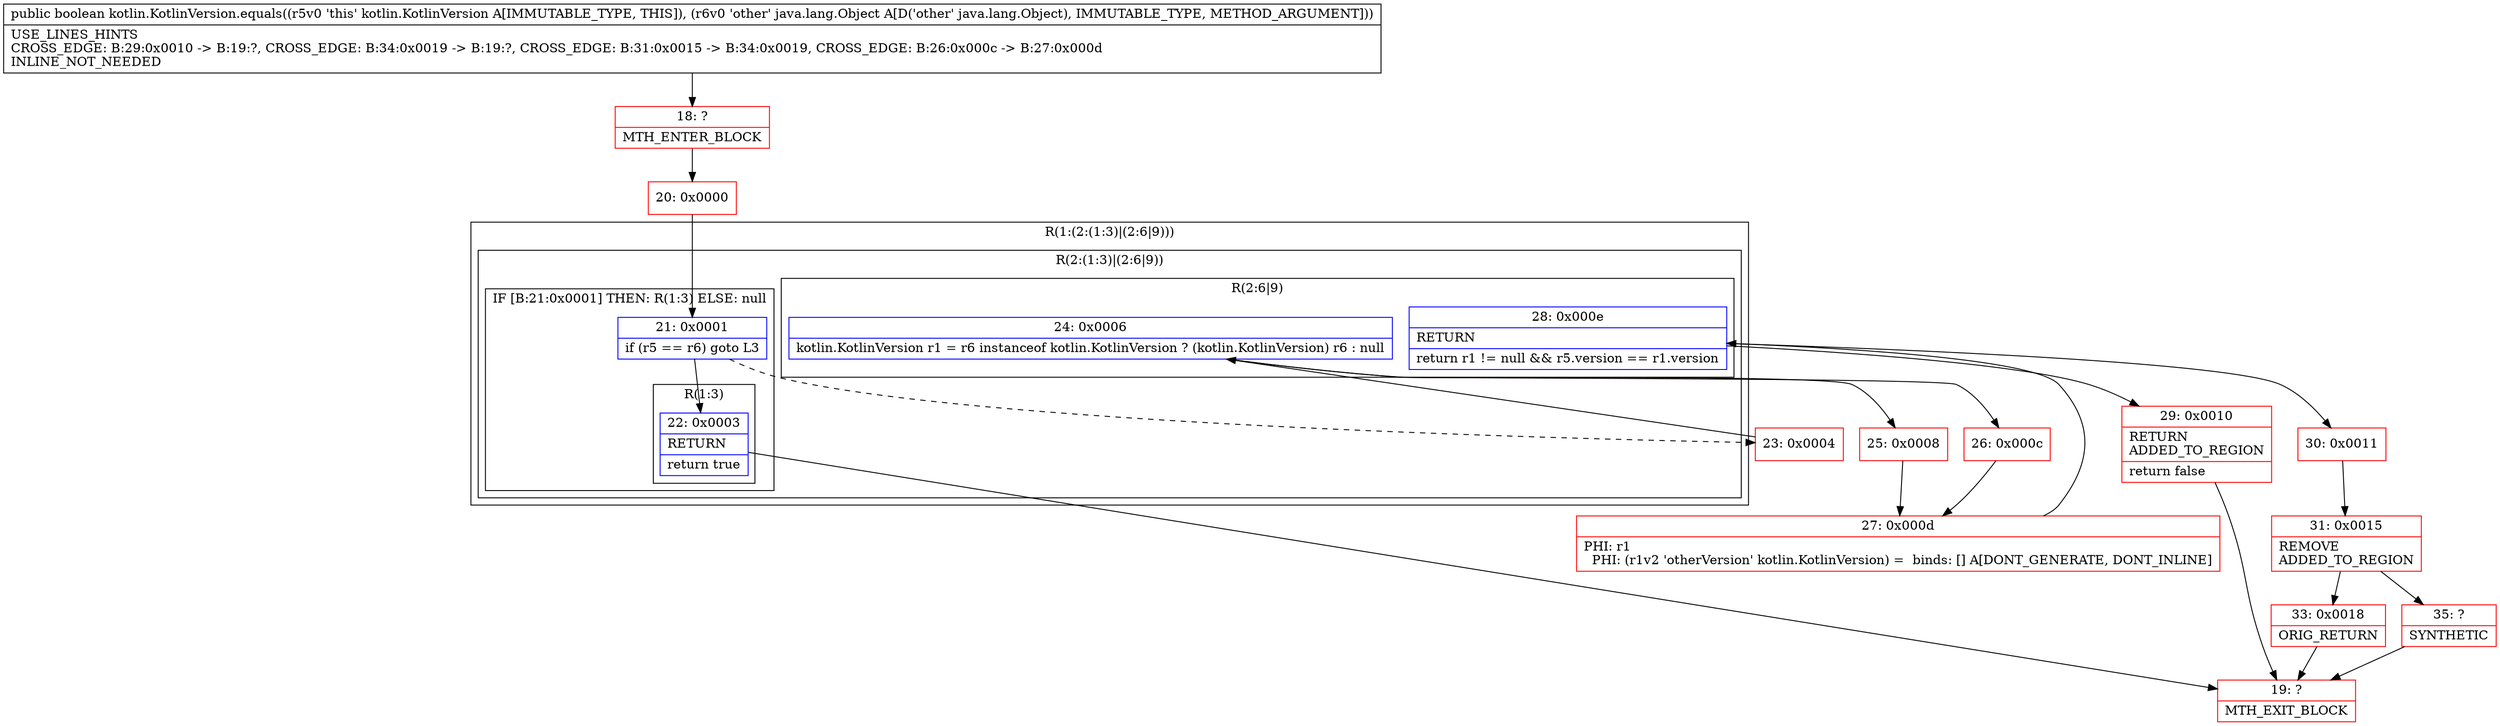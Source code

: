 digraph "CFG forkotlin.KotlinVersion.equals(Ljava\/lang\/Object;)Z" {
subgraph cluster_Region_1921232333 {
label = "R(1:(2:(1:3)|(2:6|9)))";
node [shape=record,color=blue];
subgraph cluster_Region_81265012 {
label = "R(2:(1:3)|(2:6|9))";
node [shape=record,color=blue];
subgraph cluster_IfRegion_994683409 {
label = "IF [B:21:0x0001] THEN: R(1:3) ELSE: null";
node [shape=record,color=blue];
Node_21 [shape=record,label="{21\:\ 0x0001|if (r5 == r6) goto L3\l}"];
subgraph cluster_Region_2024343866 {
label = "R(1:3)";
node [shape=record,color=blue];
Node_22 [shape=record,label="{22\:\ 0x0003|RETURN\l|return true\l}"];
}
}
subgraph cluster_Region_2076903454 {
label = "R(2:6|9)";
node [shape=record,color=blue];
Node_24 [shape=record,label="{24\:\ 0x0006|kotlin.KotlinVersion r1 = r6 instanceof kotlin.KotlinVersion ? (kotlin.KotlinVersion) r6 : null\l}"];
Node_28 [shape=record,label="{28\:\ 0x000e|RETURN\l|return r1 != null && r5.version == r1.version\l}"];
}
}
}
Node_18 [shape=record,color=red,label="{18\:\ ?|MTH_ENTER_BLOCK\l}"];
Node_20 [shape=record,color=red,label="{20\:\ 0x0000}"];
Node_19 [shape=record,color=red,label="{19\:\ ?|MTH_EXIT_BLOCK\l}"];
Node_23 [shape=record,color=red,label="{23\:\ 0x0004}"];
Node_25 [shape=record,color=red,label="{25\:\ 0x0008}"];
Node_27 [shape=record,color=red,label="{27\:\ 0x000d|PHI: r1 \l  PHI: (r1v2 'otherVersion' kotlin.KotlinVersion) =  binds: [] A[DONT_GENERATE, DONT_INLINE]\l}"];
Node_29 [shape=record,color=red,label="{29\:\ 0x0010|RETURN\lADDED_TO_REGION\l|return false\l}"];
Node_30 [shape=record,color=red,label="{30\:\ 0x0011}"];
Node_31 [shape=record,color=red,label="{31\:\ 0x0015|REMOVE\lADDED_TO_REGION\l}"];
Node_33 [shape=record,color=red,label="{33\:\ 0x0018|ORIG_RETURN\l}"];
Node_35 [shape=record,color=red,label="{35\:\ ?|SYNTHETIC\l}"];
Node_26 [shape=record,color=red,label="{26\:\ 0x000c}"];
MethodNode[shape=record,label="{public boolean kotlin.KotlinVersion.equals((r5v0 'this' kotlin.KotlinVersion A[IMMUTABLE_TYPE, THIS]), (r6v0 'other' java.lang.Object A[D('other' java.lang.Object), IMMUTABLE_TYPE, METHOD_ARGUMENT]))  | USE_LINES_HINTS\lCROSS_EDGE: B:29:0x0010 \-\> B:19:?, CROSS_EDGE: B:34:0x0019 \-\> B:19:?, CROSS_EDGE: B:31:0x0015 \-\> B:34:0x0019, CROSS_EDGE: B:26:0x000c \-\> B:27:0x000d\lINLINE_NOT_NEEDED\l}"];
MethodNode -> Node_18;Node_21 -> Node_22;
Node_21 -> Node_23[style=dashed];
Node_22 -> Node_19;
Node_24 -> Node_25;
Node_24 -> Node_26;
Node_28 -> Node_29;
Node_28 -> Node_30;
Node_18 -> Node_20;
Node_20 -> Node_21;
Node_23 -> Node_24;
Node_25 -> Node_27;
Node_27 -> Node_28;
Node_29 -> Node_19;
Node_30 -> Node_31;
Node_31 -> Node_33;
Node_31 -> Node_35;
Node_33 -> Node_19;
Node_35 -> Node_19;
Node_26 -> Node_27;
}

